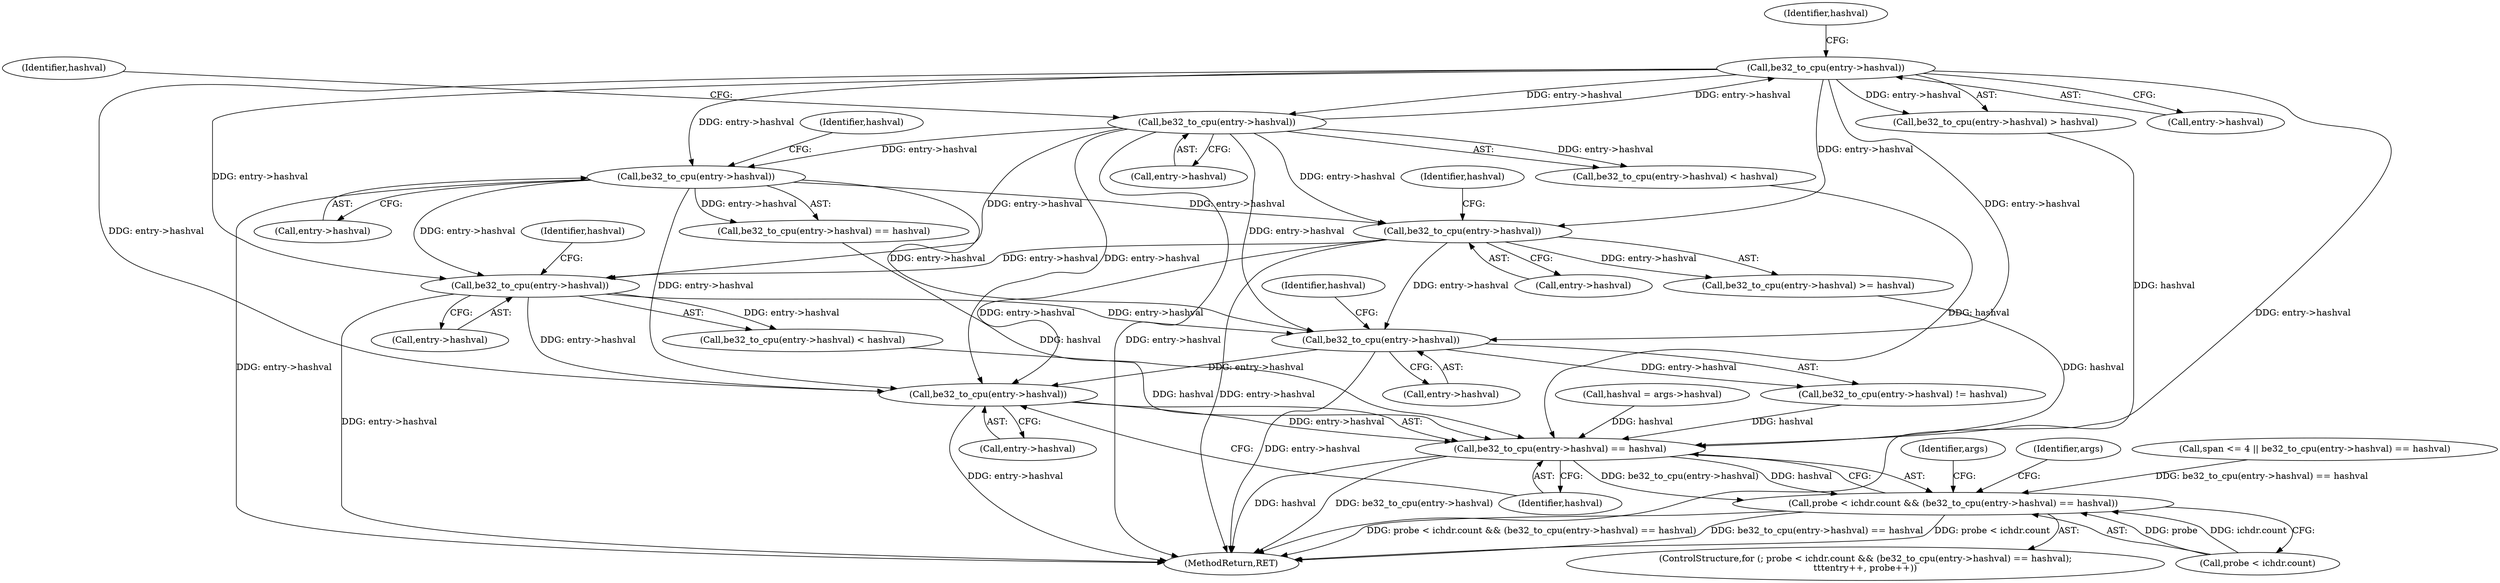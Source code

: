digraph "0_linux_8275cdd0e7ac550dcce2b3ef6d2fb3b808c1ae59_6@pointer" {
"1000293" [label="(Call,be32_to_cpu(entry->hashval))"];
"1000224" [label="(Call,be32_to_cpu(entry->hashval))"];
"1000193" [label="(Call,be32_to_cpu(entry->hashval))"];
"1000182" [label="(Call,be32_to_cpu(entry->hashval))"];
"1000253" [label="(Call,be32_to_cpu(entry->hashval))"];
"1000235" [label="(Call,be32_to_cpu(entry->hashval))"];
"1000271" [label="(Call,be32_to_cpu(entry->hashval))"];
"1000292" [label="(Call,be32_to_cpu(entry->hashval) == hashval)"];
"1000286" [label="(Call,probe < ichdr.count && (be32_to_cpu(entry->hashval) == hashval))"];
"1000271" [label="(Call,be32_to_cpu(entry->hashval))"];
"1000197" [label="(Identifier,hashval)"];
"1000146" [label="(Call,hashval = args->hashval)"];
"1000292" [label="(Call,be32_to_cpu(entry->hashval) == hashval)"];
"1000254" [label="(Call,entry->hashval)"];
"1000275" [label="(Identifier,hashval)"];
"1000219" [label="(Call,span <= 4 || be32_to_cpu(entry->hashval) == hashval)"];
"1000223" [label="(Call,be32_to_cpu(entry->hashval) == hashval)"];
"1000450" [label="(Identifier,args)"];
"1000183" [label="(Call,entry->hashval)"];
"1000235" [label="(Call,be32_to_cpu(entry->hashval))"];
"1000194" [label="(Call,entry->hashval)"];
"1000293" [label="(Call,be32_to_cpu(entry->hashval))"];
"1000270" [label="(Call,be32_to_cpu(entry->hashval) != hashval)"];
"1000192" [label="(Call,be32_to_cpu(entry->hashval) > hashval)"];
"1000456" [label="(MethodReturn,RET)"];
"1000286" [label="(Call,probe < ichdr.count && (be32_to_cpu(entry->hashval) == hashval))"];
"1000252" [label="(Call,be32_to_cpu(entry->hashval) < hashval)"];
"1000225" [label="(Call,entry->hashval)"];
"1000224" [label="(Call,be32_to_cpu(entry->hashval))"];
"1000294" [label="(Call,entry->hashval)"];
"1000186" [label="(Identifier,hashval)"];
"1000193" [label="(Call,be32_to_cpu(entry->hashval))"];
"1000181" [label="(Call,be32_to_cpu(entry->hashval) < hashval)"];
"1000287" [label="(Call,probe < ichdr.count)"];
"1000253" [label="(Call,be32_to_cpu(entry->hashval))"];
"1000236" [label="(Call,entry->hashval)"];
"1000308" [label="(Identifier,args)"];
"1000285" [label="(ControlStructure,for (; probe < ichdr.count && (be32_to_cpu(entry->hashval) == hashval);\n\t\t\tentry++, probe++))"];
"1000228" [label="(Identifier,hashval)"];
"1000234" [label="(Call,be32_to_cpu(entry->hashval) >= hashval)"];
"1000297" [label="(Identifier,hashval)"];
"1000182" [label="(Call,be32_to_cpu(entry->hashval))"];
"1000272" [label="(Call,entry->hashval)"];
"1000257" [label="(Identifier,hashval)"];
"1000239" [label="(Identifier,hashval)"];
"1000293" -> "1000292"  [label="AST: "];
"1000293" -> "1000294"  [label="CFG: "];
"1000294" -> "1000293"  [label="AST: "];
"1000297" -> "1000293"  [label="CFG: "];
"1000293" -> "1000456"  [label="DDG: entry->hashval"];
"1000293" -> "1000292"  [label="DDG: entry->hashval"];
"1000224" -> "1000293"  [label="DDG: entry->hashval"];
"1000193" -> "1000293"  [label="DDG: entry->hashval"];
"1000253" -> "1000293"  [label="DDG: entry->hashval"];
"1000271" -> "1000293"  [label="DDG: entry->hashval"];
"1000182" -> "1000293"  [label="DDG: entry->hashval"];
"1000235" -> "1000293"  [label="DDG: entry->hashval"];
"1000224" -> "1000223"  [label="AST: "];
"1000224" -> "1000225"  [label="CFG: "];
"1000225" -> "1000224"  [label="AST: "];
"1000228" -> "1000224"  [label="CFG: "];
"1000224" -> "1000456"  [label="DDG: entry->hashval"];
"1000224" -> "1000223"  [label="DDG: entry->hashval"];
"1000193" -> "1000224"  [label="DDG: entry->hashval"];
"1000182" -> "1000224"  [label="DDG: entry->hashval"];
"1000224" -> "1000235"  [label="DDG: entry->hashval"];
"1000224" -> "1000253"  [label="DDG: entry->hashval"];
"1000224" -> "1000271"  [label="DDG: entry->hashval"];
"1000193" -> "1000192"  [label="AST: "];
"1000193" -> "1000194"  [label="CFG: "];
"1000194" -> "1000193"  [label="AST: "];
"1000197" -> "1000193"  [label="CFG: "];
"1000193" -> "1000456"  [label="DDG: entry->hashval"];
"1000193" -> "1000182"  [label="DDG: entry->hashval"];
"1000193" -> "1000192"  [label="DDG: entry->hashval"];
"1000182" -> "1000193"  [label="DDG: entry->hashval"];
"1000193" -> "1000235"  [label="DDG: entry->hashval"];
"1000193" -> "1000253"  [label="DDG: entry->hashval"];
"1000193" -> "1000271"  [label="DDG: entry->hashval"];
"1000182" -> "1000181"  [label="AST: "];
"1000182" -> "1000183"  [label="CFG: "];
"1000183" -> "1000182"  [label="AST: "];
"1000186" -> "1000182"  [label="CFG: "];
"1000182" -> "1000456"  [label="DDG: entry->hashval"];
"1000182" -> "1000181"  [label="DDG: entry->hashval"];
"1000182" -> "1000235"  [label="DDG: entry->hashval"];
"1000182" -> "1000253"  [label="DDG: entry->hashval"];
"1000182" -> "1000271"  [label="DDG: entry->hashval"];
"1000253" -> "1000252"  [label="AST: "];
"1000253" -> "1000254"  [label="CFG: "];
"1000254" -> "1000253"  [label="AST: "];
"1000257" -> "1000253"  [label="CFG: "];
"1000253" -> "1000456"  [label="DDG: entry->hashval"];
"1000253" -> "1000252"  [label="DDG: entry->hashval"];
"1000235" -> "1000253"  [label="DDG: entry->hashval"];
"1000253" -> "1000271"  [label="DDG: entry->hashval"];
"1000235" -> "1000234"  [label="AST: "];
"1000235" -> "1000236"  [label="CFG: "];
"1000236" -> "1000235"  [label="AST: "];
"1000239" -> "1000235"  [label="CFG: "];
"1000235" -> "1000456"  [label="DDG: entry->hashval"];
"1000235" -> "1000234"  [label="DDG: entry->hashval"];
"1000235" -> "1000271"  [label="DDG: entry->hashval"];
"1000271" -> "1000270"  [label="AST: "];
"1000271" -> "1000272"  [label="CFG: "];
"1000272" -> "1000271"  [label="AST: "];
"1000275" -> "1000271"  [label="CFG: "];
"1000271" -> "1000456"  [label="DDG: entry->hashval"];
"1000271" -> "1000270"  [label="DDG: entry->hashval"];
"1000292" -> "1000286"  [label="AST: "];
"1000292" -> "1000297"  [label="CFG: "];
"1000297" -> "1000292"  [label="AST: "];
"1000286" -> "1000292"  [label="CFG: "];
"1000292" -> "1000456"  [label="DDG: hashval"];
"1000292" -> "1000456"  [label="DDG: be32_to_cpu(entry->hashval)"];
"1000292" -> "1000286"  [label="DDG: be32_to_cpu(entry->hashval)"];
"1000292" -> "1000286"  [label="DDG: hashval"];
"1000181" -> "1000292"  [label="DDG: hashval"];
"1000223" -> "1000292"  [label="DDG: hashval"];
"1000192" -> "1000292"  [label="DDG: hashval"];
"1000252" -> "1000292"  [label="DDG: hashval"];
"1000146" -> "1000292"  [label="DDG: hashval"];
"1000234" -> "1000292"  [label="DDG: hashval"];
"1000270" -> "1000292"  [label="DDG: hashval"];
"1000286" -> "1000285"  [label="AST: "];
"1000286" -> "1000287"  [label="CFG: "];
"1000287" -> "1000286"  [label="AST: "];
"1000308" -> "1000286"  [label="CFG: "];
"1000450" -> "1000286"  [label="CFG: "];
"1000286" -> "1000456"  [label="DDG: probe < ichdr.count && (be32_to_cpu(entry->hashval) == hashval)"];
"1000286" -> "1000456"  [label="DDG: be32_to_cpu(entry->hashval) == hashval"];
"1000286" -> "1000456"  [label="DDG: probe < ichdr.count"];
"1000287" -> "1000286"  [label="DDG: probe"];
"1000287" -> "1000286"  [label="DDG: ichdr.count"];
"1000219" -> "1000286"  [label="DDG: be32_to_cpu(entry->hashval) == hashval"];
}
